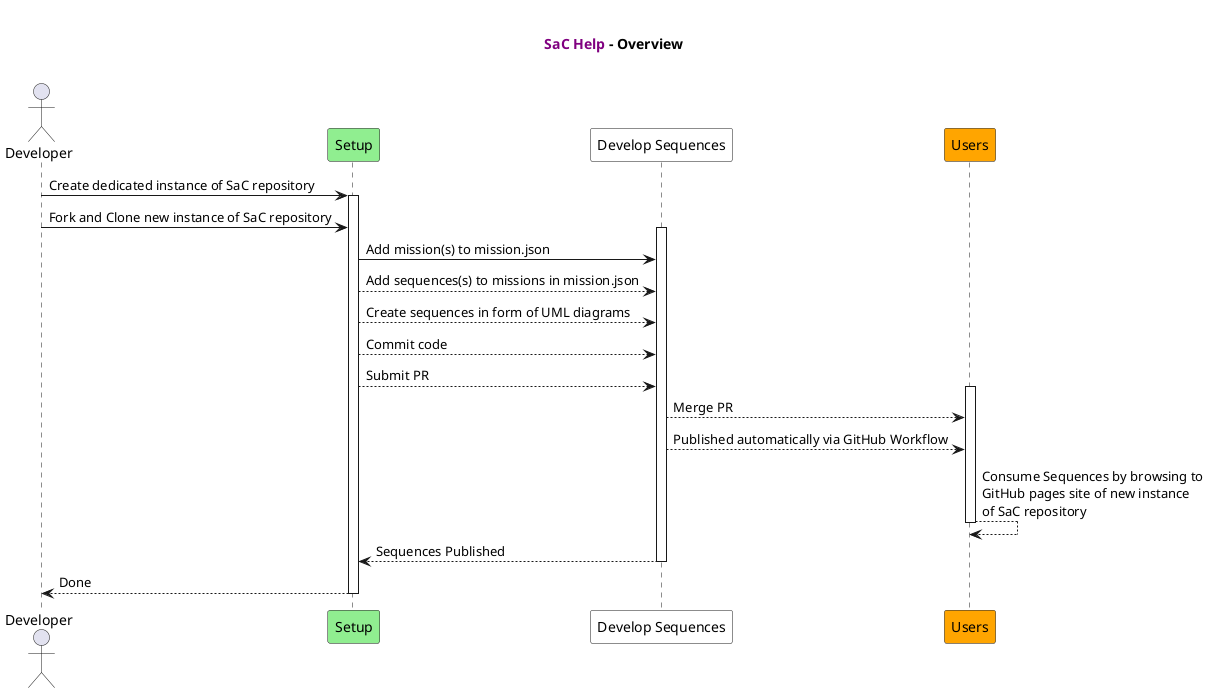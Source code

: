 @startuml

title

  <font color=purple><b>SaC Help</b></font> - Overview

end title

actor Developer
participant "Setup" as A #lightGreen
participant "Develop Sequences" as B #white
participant "Users" as C #orange

Developer -> A: Create dedicated instance of SaC repository
activate A

Developer -> A: Fork and Clone new instance of SaC repository
activate B

A -> B: Add mission(s) to mission.json
A--> B: Add sequences(s) to missions in mission.json
A--> B: Create sequences in form of UML diagrams
A--> B: Commit code
A--> B: Submit PR
activate C

B--> C: Merge PR
B--> C: Published automatically via GitHub Workflow

C--> C: Consume Sequences by browsing to \nGitHub pages site of new instance \nof SaC repository
deactivate C

B--> A: Sequences Published
deactivate B

A--> Developer: Done
deactivate A

@enduml
